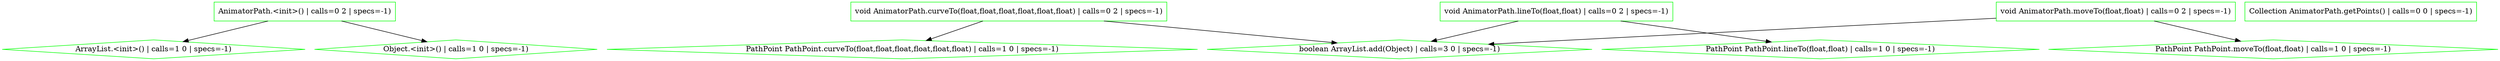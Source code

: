 digraph {
"com.karthik.imager.Animutils.AnimatorPath.<init>().f7ca2a5f32025d775e45b11d99b1e70e" [shape=box,label="AnimatorPath.<init>() | calls=0 2 | specs=-1)",color=green,shape=box]
"java.util.ArrayList.<init>().084ba9b73913c7f1774dcc26bc6ad6d7" [shape=box,label="ArrayList.<init>() | calls=1 0 | specs=-1)",color=green,shape=diamond]
"java.lang.Object.<init>().dfab4f0d99f94f824a6db190f40d78c9" [shape=box,label="Object.<init>() | calls=1 0 | specs=-1)",color=green,shape=diamond]
"java.util.ArrayList.add(java.lang.Object):boolean.784fe893d8099e6794196306fca3575b" [shape=box,label="boolean ArrayList.add(Object) | calls=3 0 | specs=-1)",color=green,shape=diamond]
"com.karthik.imager.Animutils.AnimatorPath.curveTo(float,float,float,float,float,float):void.66b7c0cf72f29fb9239592e70cd17dd5" [shape=box,label="void AnimatorPath.curveTo(float,float,float,float,float,float) | calls=0 2 | specs=-1)",color=green,shape=box]
"com.karthik.imager.Animutils.PathPoint.curveTo(float,float,float,float,float,float):com.karthik.imag.7dba9f86145a24afe86d4ddd79c22569" [shape=box,label="PathPoint PathPoint.curveTo(float,float,float,float,float,float) | calls=1 0 | specs=-1)",color=green,shape=diamond]
"com.karthik.imager.Animutils.AnimatorPath.getPoints():java.util.Collection.f89e6b5194156a3a8ebb5a6f25a5c460" [shape=box,label="Collection AnimatorPath.getPoints() | calls=0 0 | specs=-1)",color=green,shape=box]
"com.karthik.imager.Animutils.AnimatorPath.lineTo(float,float):void.02b4b80f7187bfbfc0e6972f1b5adaa0" [shape=box,label="void AnimatorPath.lineTo(float,float) | calls=0 2 | specs=-1)",color=green,shape=box]
"com.karthik.imager.Animutils.PathPoint.lineTo(float,float):com.karthik.imager.Animutils.PathPoint.33f3ed0cbeedcebfaa874af93be32f25" [shape=box,label="PathPoint PathPoint.lineTo(float,float) | calls=1 0 | specs=-1)",color=green,shape=diamond]
"com.karthik.imager.Animutils.AnimatorPath.moveTo(float,float):void.52fd077c538b71536b90f8e197acbb33" [shape=box,label="void AnimatorPath.moveTo(float,float) | calls=0 2 | specs=-1)",color=green,shape=box]
"com.karthik.imager.Animutils.PathPoint.moveTo(float,float):com.karthik.imager.Animutils.PathPoint.9398c9555213350d64edaa98f1fbd78d" [shape=box,label="PathPoint PathPoint.moveTo(float,float) | calls=1 0 | specs=-1)",color=green,shape=diamond]
"com.karthik.imager.Animutils.AnimatorPath.moveTo(float,float):void.52fd077c538b71536b90f8e197acbb33" -> "com.karthik.imager.Animutils.PathPoint.moveTo(float,float):com.karthik.imager.Animutils.PathPoint.9398c9555213350d64edaa98f1fbd78d"
"com.karthik.imager.Animutils.AnimatorPath.moveTo(float,float):void.52fd077c538b71536b90f8e197acbb33" -> "java.util.ArrayList.add(java.lang.Object):boolean.784fe893d8099e6794196306fca3575b"
"com.karthik.imager.Animutils.AnimatorPath.lineTo(float,float):void.02b4b80f7187bfbfc0e6972f1b5adaa0" -> "com.karthik.imager.Animutils.PathPoint.lineTo(float,float):com.karthik.imager.Animutils.PathPoint.33f3ed0cbeedcebfaa874af93be32f25"
"com.karthik.imager.Animutils.AnimatorPath.lineTo(float,float):void.02b4b80f7187bfbfc0e6972f1b5adaa0" -> "java.util.ArrayList.add(java.lang.Object):boolean.784fe893d8099e6794196306fca3575b"
"com.karthik.imager.Animutils.AnimatorPath.curveTo(float,float,float,float,float,float):void.66b7c0cf72f29fb9239592e70cd17dd5" -> "com.karthik.imager.Animutils.PathPoint.curveTo(float,float,float,float,float,float):com.karthik.imag.7dba9f86145a24afe86d4ddd79c22569"
"com.karthik.imager.Animutils.AnimatorPath.curveTo(float,float,float,float,float,float):void.66b7c0cf72f29fb9239592e70cd17dd5" -> "java.util.ArrayList.add(java.lang.Object):boolean.784fe893d8099e6794196306fca3575b"
"com.karthik.imager.Animutils.AnimatorPath.<init>().f7ca2a5f32025d775e45b11d99b1e70e" -> "java.lang.Object.<init>().dfab4f0d99f94f824a6db190f40d78c9"
"com.karthik.imager.Animutils.AnimatorPath.<init>().f7ca2a5f32025d775e45b11d99b1e70e" -> "java.util.ArrayList.<init>().084ba9b73913c7f1774dcc26bc6ad6d7"
}
